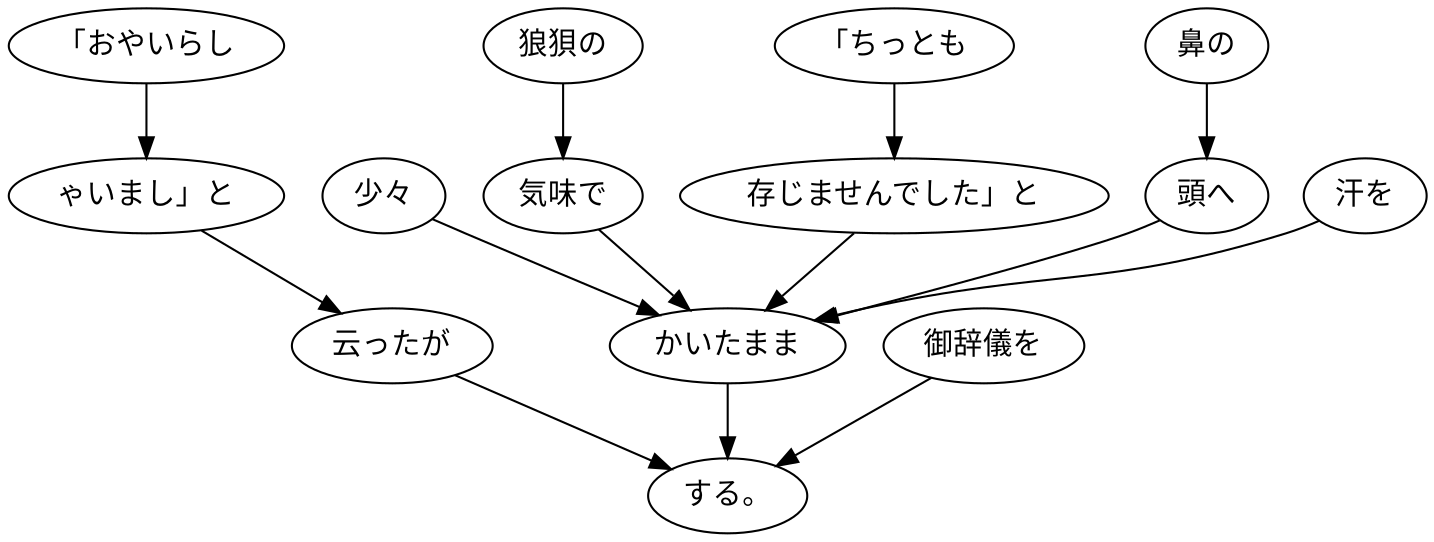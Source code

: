 digraph graph3404 {
	node0 [label="「おやいらし"];
	node1 [label="ゃいまし」と"];
	node2 [label="云ったが"];
	node3 [label="少々"];
	node4 [label="狼狽の"];
	node5 [label="気味で"];
	node6 [label="「ちっとも"];
	node7 [label="存じませんでした」と"];
	node8 [label="鼻の"];
	node9 [label="頭へ"];
	node10 [label="汗を"];
	node11 [label="かいたまま"];
	node12 [label="御辞儀を"];
	node13 [label="する。"];
	node0 -> node1;
	node1 -> node2;
	node2 -> node13;
	node3 -> node11;
	node4 -> node5;
	node5 -> node11;
	node6 -> node7;
	node7 -> node11;
	node8 -> node9;
	node9 -> node11;
	node10 -> node11;
	node11 -> node13;
	node12 -> node13;
}

